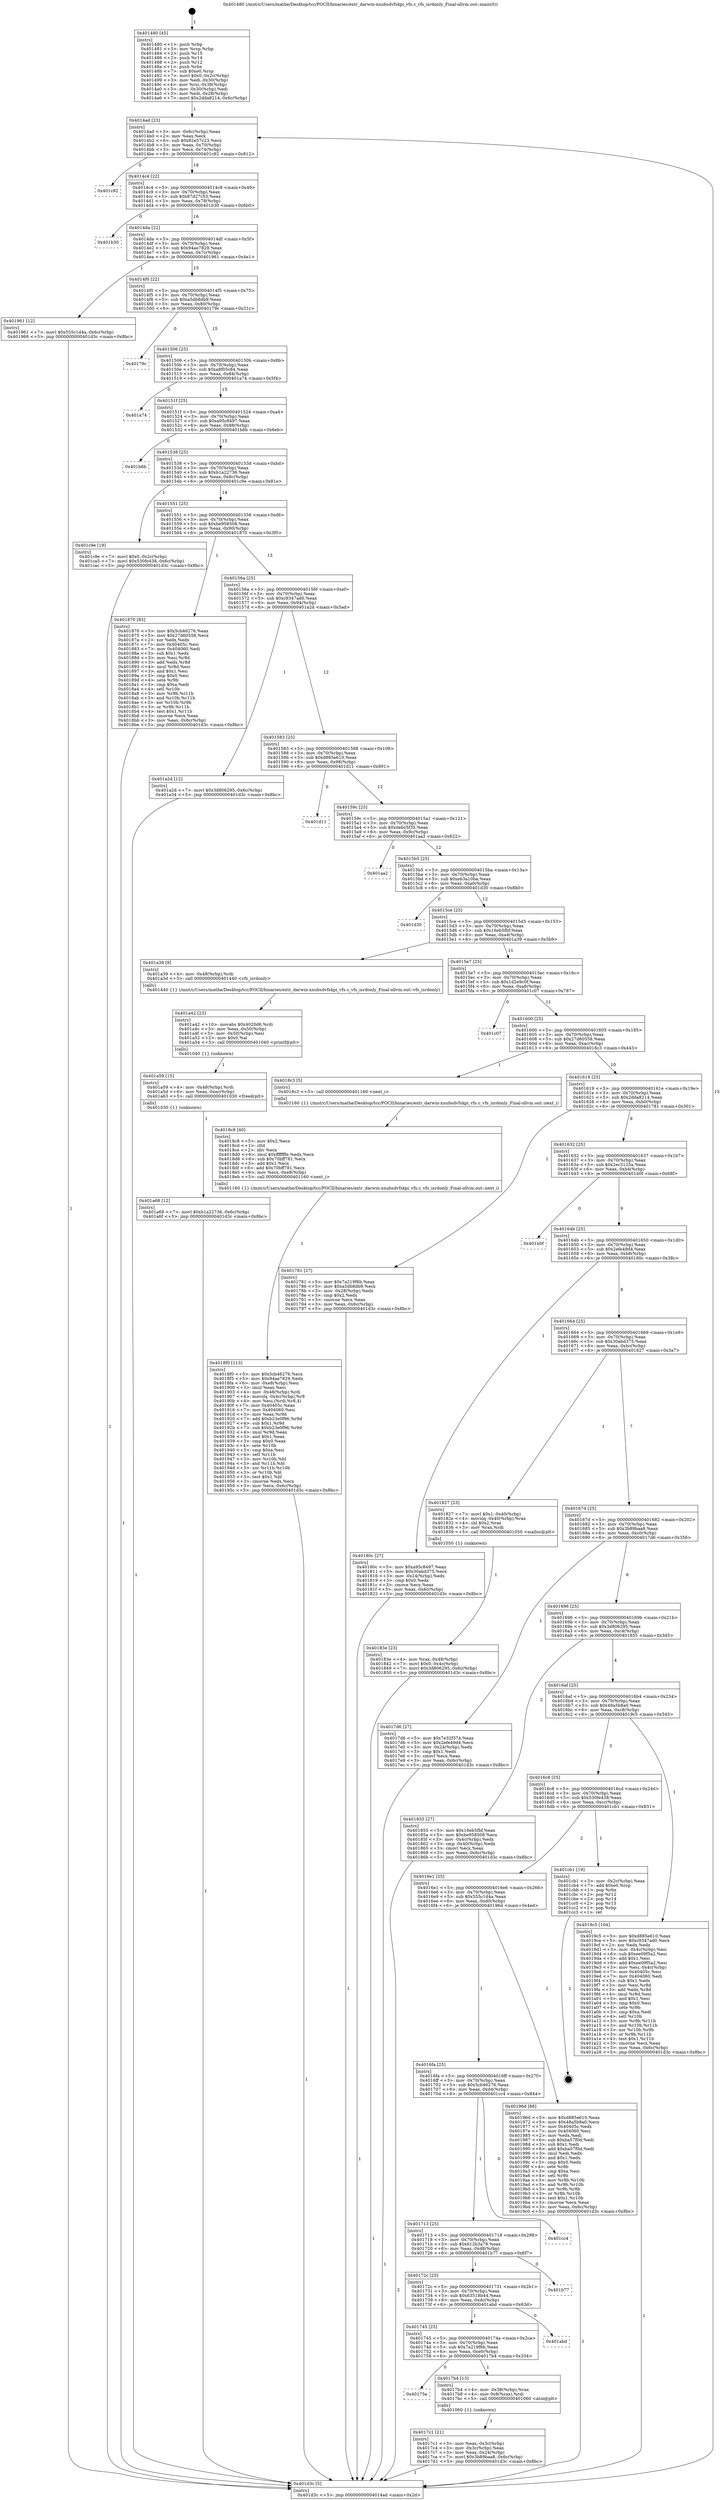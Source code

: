 digraph "0x401480" {
  label = "0x401480 (/mnt/c/Users/mathe/Desktop/tcc/POCII/binaries/extr_darwin-xnubsdvfskpi_vfs.c_vfs_isrdonly_Final-ollvm.out::main(0))"
  labelloc = "t"
  node[shape=record]

  Entry [label="",width=0.3,height=0.3,shape=circle,fillcolor=black,style=filled]
  "0x4014ad" [label="{
     0x4014ad [23]\l
     | [instrs]\l
     &nbsp;&nbsp;0x4014ad \<+3\>: mov -0x6c(%rbp),%eax\l
     &nbsp;&nbsp;0x4014b0 \<+2\>: mov %eax,%ecx\l
     &nbsp;&nbsp;0x4014b2 \<+6\>: sub $0x82e57c23,%ecx\l
     &nbsp;&nbsp;0x4014b8 \<+3\>: mov %eax,-0x70(%rbp)\l
     &nbsp;&nbsp;0x4014bb \<+3\>: mov %ecx,-0x74(%rbp)\l
     &nbsp;&nbsp;0x4014be \<+6\>: je 0000000000401c92 \<main+0x812\>\l
  }"]
  "0x401c92" [label="{
     0x401c92\l
  }", style=dashed]
  "0x4014c4" [label="{
     0x4014c4 [22]\l
     | [instrs]\l
     &nbsp;&nbsp;0x4014c4 \<+5\>: jmp 00000000004014c9 \<main+0x49\>\l
     &nbsp;&nbsp;0x4014c9 \<+3\>: mov -0x70(%rbp),%eax\l
     &nbsp;&nbsp;0x4014cc \<+5\>: sub $0x87d27c53,%eax\l
     &nbsp;&nbsp;0x4014d1 \<+3\>: mov %eax,-0x78(%rbp)\l
     &nbsp;&nbsp;0x4014d4 \<+6\>: je 0000000000401b30 \<main+0x6b0\>\l
  }"]
  Exit [label="",width=0.3,height=0.3,shape=circle,fillcolor=black,style=filled,peripheries=2]
  "0x401b30" [label="{
     0x401b30\l
  }", style=dashed]
  "0x4014da" [label="{
     0x4014da [22]\l
     | [instrs]\l
     &nbsp;&nbsp;0x4014da \<+5\>: jmp 00000000004014df \<main+0x5f\>\l
     &nbsp;&nbsp;0x4014df \<+3\>: mov -0x70(%rbp),%eax\l
     &nbsp;&nbsp;0x4014e2 \<+5\>: sub $0x94ae7829,%eax\l
     &nbsp;&nbsp;0x4014e7 \<+3\>: mov %eax,-0x7c(%rbp)\l
     &nbsp;&nbsp;0x4014ea \<+6\>: je 0000000000401961 \<main+0x4e1\>\l
  }"]
  "0x401a68" [label="{
     0x401a68 [12]\l
     | [instrs]\l
     &nbsp;&nbsp;0x401a68 \<+7\>: movl $0xb1a22736,-0x6c(%rbp)\l
     &nbsp;&nbsp;0x401a6f \<+5\>: jmp 0000000000401d3c \<main+0x8bc\>\l
  }"]
  "0x401961" [label="{
     0x401961 [12]\l
     | [instrs]\l
     &nbsp;&nbsp;0x401961 \<+7\>: movl $0x555c1d4a,-0x6c(%rbp)\l
     &nbsp;&nbsp;0x401968 \<+5\>: jmp 0000000000401d3c \<main+0x8bc\>\l
  }"]
  "0x4014f0" [label="{
     0x4014f0 [22]\l
     | [instrs]\l
     &nbsp;&nbsp;0x4014f0 \<+5\>: jmp 00000000004014f5 \<main+0x75\>\l
     &nbsp;&nbsp;0x4014f5 \<+3\>: mov -0x70(%rbp),%eax\l
     &nbsp;&nbsp;0x4014f8 \<+5\>: sub $0xa5db8db9,%eax\l
     &nbsp;&nbsp;0x4014fd \<+3\>: mov %eax,-0x80(%rbp)\l
     &nbsp;&nbsp;0x401500 \<+6\>: je 000000000040179c \<main+0x31c\>\l
  }"]
  "0x401a59" [label="{
     0x401a59 [15]\l
     | [instrs]\l
     &nbsp;&nbsp;0x401a59 \<+4\>: mov -0x48(%rbp),%rdi\l
     &nbsp;&nbsp;0x401a5d \<+6\>: mov %eax,-0xec(%rbp)\l
     &nbsp;&nbsp;0x401a63 \<+5\>: call 0000000000401030 \<free@plt\>\l
     | [calls]\l
     &nbsp;&nbsp;0x401030 \{1\} (unknown)\l
  }"]
  "0x40179c" [label="{
     0x40179c\l
  }", style=dashed]
  "0x401506" [label="{
     0x401506 [25]\l
     | [instrs]\l
     &nbsp;&nbsp;0x401506 \<+5\>: jmp 000000000040150b \<main+0x8b\>\l
     &nbsp;&nbsp;0x40150b \<+3\>: mov -0x70(%rbp),%eax\l
     &nbsp;&nbsp;0x40150e \<+5\>: sub $0xa8f05c84,%eax\l
     &nbsp;&nbsp;0x401513 \<+6\>: mov %eax,-0x84(%rbp)\l
     &nbsp;&nbsp;0x401519 \<+6\>: je 0000000000401a74 \<main+0x5f4\>\l
  }"]
  "0x401a42" [label="{
     0x401a42 [23]\l
     | [instrs]\l
     &nbsp;&nbsp;0x401a42 \<+10\>: movabs $0x4020d6,%rdi\l
     &nbsp;&nbsp;0x401a4c \<+3\>: mov %eax,-0x50(%rbp)\l
     &nbsp;&nbsp;0x401a4f \<+3\>: mov -0x50(%rbp),%esi\l
     &nbsp;&nbsp;0x401a52 \<+2\>: mov $0x0,%al\l
     &nbsp;&nbsp;0x401a54 \<+5\>: call 0000000000401040 \<printf@plt\>\l
     | [calls]\l
     &nbsp;&nbsp;0x401040 \{1\} (unknown)\l
  }"]
  "0x401a74" [label="{
     0x401a74\l
  }", style=dashed]
  "0x40151f" [label="{
     0x40151f [25]\l
     | [instrs]\l
     &nbsp;&nbsp;0x40151f \<+5\>: jmp 0000000000401524 \<main+0xa4\>\l
     &nbsp;&nbsp;0x401524 \<+3\>: mov -0x70(%rbp),%eax\l
     &nbsp;&nbsp;0x401527 \<+5\>: sub $0xa95c8497,%eax\l
     &nbsp;&nbsp;0x40152c \<+6\>: mov %eax,-0x88(%rbp)\l
     &nbsp;&nbsp;0x401532 \<+6\>: je 0000000000401b6b \<main+0x6eb\>\l
  }"]
  "0x4018f0" [label="{
     0x4018f0 [113]\l
     | [instrs]\l
     &nbsp;&nbsp;0x4018f0 \<+5\>: mov $0x5cb46276,%ecx\l
     &nbsp;&nbsp;0x4018f5 \<+5\>: mov $0x94ae7829,%edx\l
     &nbsp;&nbsp;0x4018fa \<+6\>: mov -0xe8(%rbp),%esi\l
     &nbsp;&nbsp;0x401900 \<+3\>: imul %eax,%esi\l
     &nbsp;&nbsp;0x401903 \<+4\>: mov -0x48(%rbp),%rdi\l
     &nbsp;&nbsp;0x401907 \<+4\>: movslq -0x4c(%rbp),%r8\l
     &nbsp;&nbsp;0x40190b \<+4\>: mov %esi,(%rdi,%r8,4)\l
     &nbsp;&nbsp;0x40190f \<+7\>: mov 0x40405c,%eax\l
     &nbsp;&nbsp;0x401916 \<+7\>: mov 0x404060,%esi\l
     &nbsp;&nbsp;0x40191d \<+3\>: mov %eax,%r9d\l
     &nbsp;&nbsp;0x401920 \<+7\>: add $0xb23e0f96,%r9d\l
     &nbsp;&nbsp;0x401927 \<+4\>: sub $0x1,%r9d\l
     &nbsp;&nbsp;0x40192b \<+7\>: sub $0xb23e0f96,%r9d\l
     &nbsp;&nbsp;0x401932 \<+4\>: imul %r9d,%eax\l
     &nbsp;&nbsp;0x401936 \<+3\>: and $0x1,%eax\l
     &nbsp;&nbsp;0x401939 \<+3\>: cmp $0x0,%eax\l
     &nbsp;&nbsp;0x40193c \<+4\>: sete %r10b\l
     &nbsp;&nbsp;0x401940 \<+3\>: cmp $0xa,%esi\l
     &nbsp;&nbsp;0x401943 \<+4\>: setl %r11b\l
     &nbsp;&nbsp;0x401947 \<+3\>: mov %r10b,%bl\l
     &nbsp;&nbsp;0x40194a \<+3\>: and %r11b,%bl\l
     &nbsp;&nbsp;0x40194d \<+3\>: xor %r11b,%r10b\l
     &nbsp;&nbsp;0x401950 \<+3\>: or %r10b,%bl\l
     &nbsp;&nbsp;0x401953 \<+3\>: test $0x1,%bl\l
     &nbsp;&nbsp;0x401956 \<+3\>: cmovne %edx,%ecx\l
     &nbsp;&nbsp;0x401959 \<+3\>: mov %ecx,-0x6c(%rbp)\l
     &nbsp;&nbsp;0x40195c \<+5\>: jmp 0000000000401d3c \<main+0x8bc\>\l
  }"]
  "0x401b6b" [label="{
     0x401b6b\l
  }", style=dashed]
  "0x401538" [label="{
     0x401538 [25]\l
     | [instrs]\l
     &nbsp;&nbsp;0x401538 \<+5\>: jmp 000000000040153d \<main+0xbd\>\l
     &nbsp;&nbsp;0x40153d \<+3\>: mov -0x70(%rbp),%eax\l
     &nbsp;&nbsp;0x401540 \<+5\>: sub $0xb1a22736,%eax\l
     &nbsp;&nbsp;0x401545 \<+6\>: mov %eax,-0x8c(%rbp)\l
     &nbsp;&nbsp;0x40154b \<+6\>: je 0000000000401c9e \<main+0x81e\>\l
  }"]
  "0x4018c8" [label="{
     0x4018c8 [40]\l
     | [instrs]\l
     &nbsp;&nbsp;0x4018c8 \<+5\>: mov $0x2,%ecx\l
     &nbsp;&nbsp;0x4018cd \<+1\>: cltd\l
     &nbsp;&nbsp;0x4018ce \<+2\>: idiv %ecx\l
     &nbsp;&nbsp;0x4018d0 \<+6\>: imul $0xfffffffe,%edx,%ecx\l
     &nbsp;&nbsp;0x4018d6 \<+6\>: sub $0x70bff781,%ecx\l
     &nbsp;&nbsp;0x4018dc \<+3\>: add $0x1,%ecx\l
     &nbsp;&nbsp;0x4018df \<+6\>: add $0x70bff781,%ecx\l
     &nbsp;&nbsp;0x4018e5 \<+6\>: mov %ecx,-0xe8(%rbp)\l
     &nbsp;&nbsp;0x4018eb \<+5\>: call 0000000000401160 \<next_i\>\l
     | [calls]\l
     &nbsp;&nbsp;0x401160 \{1\} (/mnt/c/Users/mathe/Desktop/tcc/POCII/binaries/extr_darwin-xnubsdvfskpi_vfs.c_vfs_isrdonly_Final-ollvm.out::next_i)\l
  }"]
  "0x401c9e" [label="{
     0x401c9e [19]\l
     | [instrs]\l
     &nbsp;&nbsp;0x401c9e \<+7\>: movl $0x0,-0x2c(%rbp)\l
     &nbsp;&nbsp;0x401ca5 \<+7\>: movl $0x530fe438,-0x6c(%rbp)\l
     &nbsp;&nbsp;0x401cac \<+5\>: jmp 0000000000401d3c \<main+0x8bc\>\l
  }"]
  "0x401551" [label="{
     0x401551 [25]\l
     | [instrs]\l
     &nbsp;&nbsp;0x401551 \<+5\>: jmp 0000000000401556 \<main+0xd6\>\l
     &nbsp;&nbsp;0x401556 \<+3\>: mov -0x70(%rbp),%eax\l
     &nbsp;&nbsp;0x401559 \<+5\>: sub $0xbe958508,%eax\l
     &nbsp;&nbsp;0x40155e \<+6\>: mov %eax,-0x90(%rbp)\l
     &nbsp;&nbsp;0x401564 \<+6\>: je 0000000000401870 \<main+0x3f0\>\l
  }"]
  "0x40183e" [label="{
     0x40183e [23]\l
     | [instrs]\l
     &nbsp;&nbsp;0x40183e \<+4\>: mov %rax,-0x48(%rbp)\l
     &nbsp;&nbsp;0x401842 \<+7\>: movl $0x0,-0x4c(%rbp)\l
     &nbsp;&nbsp;0x401849 \<+7\>: movl $0x3d806295,-0x6c(%rbp)\l
     &nbsp;&nbsp;0x401850 \<+5\>: jmp 0000000000401d3c \<main+0x8bc\>\l
  }"]
  "0x401870" [label="{
     0x401870 [83]\l
     | [instrs]\l
     &nbsp;&nbsp;0x401870 \<+5\>: mov $0x5cb46276,%eax\l
     &nbsp;&nbsp;0x401875 \<+5\>: mov $0x27d60558,%ecx\l
     &nbsp;&nbsp;0x40187a \<+2\>: xor %edx,%edx\l
     &nbsp;&nbsp;0x40187c \<+7\>: mov 0x40405c,%esi\l
     &nbsp;&nbsp;0x401883 \<+7\>: mov 0x404060,%edi\l
     &nbsp;&nbsp;0x40188a \<+3\>: sub $0x1,%edx\l
     &nbsp;&nbsp;0x40188d \<+3\>: mov %esi,%r8d\l
     &nbsp;&nbsp;0x401890 \<+3\>: add %edx,%r8d\l
     &nbsp;&nbsp;0x401893 \<+4\>: imul %r8d,%esi\l
     &nbsp;&nbsp;0x401897 \<+3\>: and $0x1,%esi\l
     &nbsp;&nbsp;0x40189a \<+3\>: cmp $0x0,%esi\l
     &nbsp;&nbsp;0x40189d \<+4\>: sete %r9b\l
     &nbsp;&nbsp;0x4018a1 \<+3\>: cmp $0xa,%edi\l
     &nbsp;&nbsp;0x4018a4 \<+4\>: setl %r10b\l
     &nbsp;&nbsp;0x4018a8 \<+3\>: mov %r9b,%r11b\l
     &nbsp;&nbsp;0x4018ab \<+3\>: and %r10b,%r11b\l
     &nbsp;&nbsp;0x4018ae \<+3\>: xor %r10b,%r9b\l
     &nbsp;&nbsp;0x4018b1 \<+3\>: or %r9b,%r11b\l
     &nbsp;&nbsp;0x4018b4 \<+4\>: test $0x1,%r11b\l
     &nbsp;&nbsp;0x4018b8 \<+3\>: cmovne %ecx,%eax\l
     &nbsp;&nbsp;0x4018bb \<+3\>: mov %eax,-0x6c(%rbp)\l
     &nbsp;&nbsp;0x4018be \<+5\>: jmp 0000000000401d3c \<main+0x8bc\>\l
  }"]
  "0x40156a" [label="{
     0x40156a [25]\l
     | [instrs]\l
     &nbsp;&nbsp;0x40156a \<+5\>: jmp 000000000040156f \<main+0xef\>\l
     &nbsp;&nbsp;0x40156f \<+3\>: mov -0x70(%rbp),%eax\l
     &nbsp;&nbsp;0x401572 \<+5\>: sub $0xc9347ad0,%eax\l
     &nbsp;&nbsp;0x401577 \<+6\>: mov %eax,-0x94(%rbp)\l
     &nbsp;&nbsp;0x40157d \<+6\>: je 0000000000401a2d \<main+0x5ad\>\l
  }"]
  "0x4017c1" [label="{
     0x4017c1 [21]\l
     | [instrs]\l
     &nbsp;&nbsp;0x4017c1 \<+3\>: mov %eax,-0x3c(%rbp)\l
     &nbsp;&nbsp;0x4017c4 \<+3\>: mov -0x3c(%rbp),%eax\l
     &nbsp;&nbsp;0x4017c7 \<+3\>: mov %eax,-0x24(%rbp)\l
     &nbsp;&nbsp;0x4017ca \<+7\>: movl $0x3b89baa8,-0x6c(%rbp)\l
     &nbsp;&nbsp;0x4017d1 \<+5\>: jmp 0000000000401d3c \<main+0x8bc\>\l
  }"]
  "0x401a2d" [label="{
     0x401a2d [12]\l
     | [instrs]\l
     &nbsp;&nbsp;0x401a2d \<+7\>: movl $0x3d806295,-0x6c(%rbp)\l
     &nbsp;&nbsp;0x401a34 \<+5\>: jmp 0000000000401d3c \<main+0x8bc\>\l
  }"]
  "0x401583" [label="{
     0x401583 [25]\l
     | [instrs]\l
     &nbsp;&nbsp;0x401583 \<+5\>: jmp 0000000000401588 \<main+0x108\>\l
     &nbsp;&nbsp;0x401588 \<+3\>: mov -0x70(%rbp),%eax\l
     &nbsp;&nbsp;0x40158b \<+5\>: sub $0xd885e610,%eax\l
     &nbsp;&nbsp;0x401590 \<+6\>: mov %eax,-0x98(%rbp)\l
     &nbsp;&nbsp;0x401596 \<+6\>: je 0000000000401d11 \<main+0x891\>\l
  }"]
  "0x40175e" [label="{
     0x40175e\l
  }", style=dashed]
  "0x401d11" [label="{
     0x401d11\l
  }", style=dashed]
  "0x40159c" [label="{
     0x40159c [25]\l
     | [instrs]\l
     &nbsp;&nbsp;0x40159c \<+5\>: jmp 00000000004015a1 \<main+0x121\>\l
     &nbsp;&nbsp;0x4015a1 \<+3\>: mov -0x70(%rbp),%eax\l
     &nbsp;&nbsp;0x4015a4 \<+5\>: sub $0xdebc5f35,%eax\l
     &nbsp;&nbsp;0x4015a9 \<+6\>: mov %eax,-0x9c(%rbp)\l
     &nbsp;&nbsp;0x4015af \<+6\>: je 0000000000401aa2 \<main+0x622\>\l
  }"]
  "0x4017b4" [label="{
     0x4017b4 [13]\l
     | [instrs]\l
     &nbsp;&nbsp;0x4017b4 \<+4\>: mov -0x38(%rbp),%rax\l
     &nbsp;&nbsp;0x4017b8 \<+4\>: mov 0x8(%rax),%rdi\l
     &nbsp;&nbsp;0x4017bc \<+5\>: call 0000000000401060 \<atoi@plt\>\l
     | [calls]\l
     &nbsp;&nbsp;0x401060 \{1\} (unknown)\l
  }"]
  "0x401aa2" [label="{
     0x401aa2\l
  }", style=dashed]
  "0x4015b5" [label="{
     0x4015b5 [25]\l
     | [instrs]\l
     &nbsp;&nbsp;0x4015b5 \<+5\>: jmp 00000000004015ba \<main+0x13a\>\l
     &nbsp;&nbsp;0x4015ba \<+3\>: mov -0x70(%rbp),%eax\l
     &nbsp;&nbsp;0x4015bd \<+5\>: sub $0xeb3a10ba,%eax\l
     &nbsp;&nbsp;0x4015c2 \<+6\>: mov %eax,-0xa0(%rbp)\l
     &nbsp;&nbsp;0x4015c8 \<+6\>: je 0000000000401d30 \<main+0x8b0\>\l
  }"]
  "0x401745" [label="{
     0x401745 [25]\l
     | [instrs]\l
     &nbsp;&nbsp;0x401745 \<+5\>: jmp 000000000040174a \<main+0x2ca\>\l
     &nbsp;&nbsp;0x40174a \<+3\>: mov -0x70(%rbp),%eax\l
     &nbsp;&nbsp;0x40174d \<+5\>: sub $0x7a219f6b,%eax\l
     &nbsp;&nbsp;0x401752 \<+6\>: mov %eax,-0xe0(%rbp)\l
     &nbsp;&nbsp;0x401758 \<+6\>: je 00000000004017b4 \<main+0x334\>\l
  }"]
  "0x401d30" [label="{
     0x401d30\l
  }", style=dashed]
  "0x4015ce" [label="{
     0x4015ce [25]\l
     | [instrs]\l
     &nbsp;&nbsp;0x4015ce \<+5\>: jmp 00000000004015d3 \<main+0x153\>\l
     &nbsp;&nbsp;0x4015d3 \<+3\>: mov -0x70(%rbp),%eax\l
     &nbsp;&nbsp;0x4015d6 \<+5\>: sub $0x16eb5fbf,%eax\l
     &nbsp;&nbsp;0x4015db \<+6\>: mov %eax,-0xa4(%rbp)\l
     &nbsp;&nbsp;0x4015e1 \<+6\>: je 0000000000401a39 \<main+0x5b9\>\l
  }"]
  "0x401abd" [label="{
     0x401abd\l
  }", style=dashed]
  "0x401a39" [label="{
     0x401a39 [9]\l
     | [instrs]\l
     &nbsp;&nbsp;0x401a39 \<+4\>: mov -0x48(%rbp),%rdi\l
     &nbsp;&nbsp;0x401a3d \<+5\>: call 0000000000401440 \<vfs_isrdonly\>\l
     | [calls]\l
     &nbsp;&nbsp;0x401440 \{1\} (/mnt/c/Users/mathe/Desktop/tcc/POCII/binaries/extr_darwin-xnubsdvfskpi_vfs.c_vfs_isrdonly_Final-ollvm.out::vfs_isrdonly)\l
  }"]
  "0x4015e7" [label="{
     0x4015e7 [25]\l
     | [instrs]\l
     &nbsp;&nbsp;0x4015e7 \<+5\>: jmp 00000000004015ec \<main+0x16c\>\l
     &nbsp;&nbsp;0x4015ec \<+3\>: mov -0x70(%rbp),%eax\l
     &nbsp;&nbsp;0x4015ef \<+5\>: sub $0x1d2e9c0f,%eax\l
     &nbsp;&nbsp;0x4015f4 \<+6\>: mov %eax,-0xa8(%rbp)\l
     &nbsp;&nbsp;0x4015fa \<+6\>: je 0000000000401c07 \<main+0x787\>\l
  }"]
  "0x40172c" [label="{
     0x40172c [25]\l
     | [instrs]\l
     &nbsp;&nbsp;0x40172c \<+5\>: jmp 0000000000401731 \<main+0x2b1\>\l
     &nbsp;&nbsp;0x401731 \<+3\>: mov -0x70(%rbp),%eax\l
     &nbsp;&nbsp;0x401734 \<+5\>: sub $0x63518b44,%eax\l
     &nbsp;&nbsp;0x401739 \<+6\>: mov %eax,-0xdc(%rbp)\l
     &nbsp;&nbsp;0x40173f \<+6\>: je 0000000000401abd \<main+0x63d\>\l
  }"]
  "0x401c07" [label="{
     0x401c07\l
  }", style=dashed]
  "0x401600" [label="{
     0x401600 [25]\l
     | [instrs]\l
     &nbsp;&nbsp;0x401600 \<+5\>: jmp 0000000000401605 \<main+0x185\>\l
     &nbsp;&nbsp;0x401605 \<+3\>: mov -0x70(%rbp),%eax\l
     &nbsp;&nbsp;0x401608 \<+5\>: sub $0x27d60558,%eax\l
     &nbsp;&nbsp;0x40160d \<+6\>: mov %eax,-0xac(%rbp)\l
     &nbsp;&nbsp;0x401613 \<+6\>: je 00000000004018c3 \<main+0x443\>\l
  }"]
  "0x401b77" [label="{
     0x401b77\l
  }", style=dashed]
  "0x4018c3" [label="{
     0x4018c3 [5]\l
     | [instrs]\l
     &nbsp;&nbsp;0x4018c3 \<+5\>: call 0000000000401160 \<next_i\>\l
     | [calls]\l
     &nbsp;&nbsp;0x401160 \{1\} (/mnt/c/Users/mathe/Desktop/tcc/POCII/binaries/extr_darwin-xnubsdvfskpi_vfs.c_vfs_isrdonly_Final-ollvm.out::next_i)\l
  }"]
  "0x401619" [label="{
     0x401619 [25]\l
     | [instrs]\l
     &nbsp;&nbsp;0x401619 \<+5\>: jmp 000000000040161e \<main+0x19e\>\l
     &nbsp;&nbsp;0x40161e \<+3\>: mov -0x70(%rbp),%eax\l
     &nbsp;&nbsp;0x401621 \<+5\>: sub $0x2dda8214,%eax\l
     &nbsp;&nbsp;0x401626 \<+6\>: mov %eax,-0xb0(%rbp)\l
     &nbsp;&nbsp;0x40162c \<+6\>: je 0000000000401781 \<main+0x301\>\l
  }"]
  "0x401713" [label="{
     0x401713 [25]\l
     | [instrs]\l
     &nbsp;&nbsp;0x401713 \<+5\>: jmp 0000000000401718 \<main+0x298\>\l
     &nbsp;&nbsp;0x401718 \<+3\>: mov -0x70(%rbp),%eax\l
     &nbsp;&nbsp;0x40171b \<+5\>: sub $0x612b3a78,%eax\l
     &nbsp;&nbsp;0x401720 \<+6\>: mov %eax,-0xd8(%rbp)\l
     &nbsp;&nbsp;0x401726 \<+6\>: je 0000000000401b77 \<main+0x6f7\>\l
  }"]
  "0x401781" [label="{
     0x401781 [27]\l
     | [instrs]\l
     &nbsp;&nbsp;0x401781 \<+5\>: mov $0x7a219f6b,%eax\l
     &nbsp;&nbsp;0x401786 \<+5\>: mov $0xa5db8db9,%ecx\l
     &nbsp;&nbsp;0x40178b \<+3\>: mov -0x28(%rbp),%edx\l
     &nbsp;&nbsp;0x40178e \<+3\>: cmp $0x2,%edx\l
     &nbsp;&nbsp;0x401791 \<+3\>: cmovne %ecx,%eax\l
     &nbsp;&nbsp;0x401794 \<+3\>: mov %eax,-0x6c(%rbp)\l
     &nbsp;&nbsp;0x401797 \<+5\>: jmp 0000000000401d3c \<main+0x8bc\>\l
  }"]
  "0x401632" [label="{
     0x401632 [25]\l
     | [instrs]\l
     &nbsp;&nbsp;0x401632 \<+5\>: jmp 0000000000401637 \<main+0x1b7\>\l
     &nbsp;&nbsp;0x401637 \<+3\>: mov -0x70(%rbp),%eax\l
     &nbsp;&nbsp;0x40163a \<+5\>: sub $0x2ec3125a,%eax\l
     &nbsp;&nbsp;0x40163f \<+6\>: mov %eax,-0xb4(%rbp)\l
     &nbsp;&nbsp;0x401645 \<+6\>: je 0000000000401b0f \<main+0x68f\>\l
  }"]
  "0x401d3c" [label="{
     0x401d3c [5]\l
     | [instrs]\l
     &nbsp;&nbsp;0x401d3c \<+5\>: jmp 00000000004014ad \<main+0x2d\>\l
  }"]
  "0x401480" [label="{
     0x401480 [45]\l
     | [instrs]\l
     &nbsp;&nbsp;0x401480 \<+1\>: push %rbp\l
     &nbsp;&nbsp;0x401481 \<+3\>: mov %rsp,%rbp\l
     &nbsp;&nbsp;0x401484 \<+2\>: push %r15\l
     &nbsp;&nbsp;0x401486 \<+2\>: push %r14\l
     &nbsp;&nbsp;0x401488 \<+2\>: push %r12\l
     &nbsp;&nbsp;0x40148a \<+1\>: push %rbx\l
     &nbsp;&nbsp;0x40148b \<+7\>: sub $0xe0,%rsp\l
     &nbsp;&nbsp;0x401492 \<+7\>: movl $0x0,-0x2c(%rbp)\l
     &nbsp;&nbsp;0x401499 \<+3\>: mov %edi,-0x30(%rbp)\l
     &nbsp;&nbsp;0x40149c \<+4\>: mov %rsi,-0x38(%rbp)\l
     &nbsp;&nbsp;0x4014a0 \<+3\>: mov -0x30(%rbp),%edi\l
     &nbsp;&nbsp;0x4014a3 \<+3\>: mov %edi,-0x28(%rbp)\l
     &nbsp;&nbsp;0x4014a6 \<+7\>: movl $0x2dda8214,-0x6c(%rbp)\l
  }"]
  "0x401cc4" [label="{
     0x401cc4\l
  }", style=dashed]
  "0x401b0f" [label="{
     0x401b0f\l
  }", style=dashed]
  "0x40164b" [label="{
     0x40164b [25]\l
     | [instrs]\l
     &nbsp;&nbsp;0x40164b \<+5\>: jmp 0000000000401650 \<main+0x1d0\>\l
     &nbsp;&nbsp;0x401650 \<+3\>: mov -0x70(%rbp),%eax\l
     &nbsp;&nbsp;0x401653 \<+5\>: sub $0x2efe49d4,%eax\l
     &nbsp;&nbsp;0x401658 \<+6\>: mov %eax,-0xb8(%rbp)\l
     &nbsp;&nbsp;0x40165e \<+6\>: je 000000000040180c \<main+0x38c\>\l
  }"]
  "0x4016fa" [label="{
     0x4016fa [25]\l
     | [instrs]\l
     &nbsp;&nbsp;0x4016fa \<+5\>: jmp 00000000004016ff \<main+0x27f\>\l
     &nbsp;&nbsp;0x4016ff \<+3\>: mov -0x70(%rbp),%eax\l
     &nbsp;&nbsp;0x401702 \<+5\>: sub $0x5cb46276,%eax\l
     &nbsp;&nbsp;0x401707 \<+6\>: mov %eax,-0xd4(%rbp)\l
     &nbsp;&nbsp;0x40170d \<+6\>: je 0000000000401cc4 \<main+0x844\>\l
  }"]
  "0x40180c" [label="{
     0x40180c [27]\l
     | [instrs]\l
     &nbsp;&nbsp;0x40180c \<+5\>: mov $0xa95c8497,%eax\l
     &nbsp;&nbsp;0x401811 \<+5\>: mov $0x30abd375,%ecx\l
     &nbsp;&nbsp;0x401816 \<+3\>: mov -0x24(%rbp),%edx\l
     &nbsp;&nbsp;0x401819 \<+3\>: cmp $0x0,%edx\l
     &nbsp;&nbsp;0x40181c \<+3\>: cmove %ecx,%eax\l
     &nbsp;&nbsp;0x40181f \<+3\>: mov %eax,-0x6c(%rbp)\l
     &nbsp;&nbsp;0x401822 \<+5\>: jmp 0000000000401d3c \<main+0x8bc\>\l
  }"]
  "0x401664" [label="{
     0x401664 [25]\l
     | [instrs]\l
     &nbsp;&nbsp;0x401664 \<+5\>: jmp 0000000000401669 \<main+0x1e9\>\l
     &nbsp;&nbsp;0x401669 \<+3\>: mov -0x70(%rbp),%eax\l
     &nbsp;&nbsp;0x40166c \<+5\>: sub $0x30abd375,%eax\l
     &nbsp;&nbsp;0x401671 \<+6\>: mov %eax,-0xbc(%rbp)\l
     &nbsp;&nbsp;0x401677 \<+6\>: je 0000000000401827 \<main+0x3a7\>\l
  }"]
  "0x40196d" [label="{
     0x40196d [88]\l
     | [instrs]\l
     &nbsp;&nbsp;0x40196d \<+5\>: mov $0xd885e610,%eax\l
     &nbsp;&nbsp;0x401972 \<+5\>: mov $0x48a5b8a0,%ecx\l
     &nbsp;&nbsp;0x401977 \<+7\>: mov 0x40405c,%edx\l
     &nbsp;&nbsp;0x40197e \<+7\>: mov 0x404060,%esi\l
     &nbsp;&nbsp;0x401985 \<+2\>: mov %edx,%edi\l
     &nbsp;&nbsp;0x401987 \<+6\>: sub $0xba57f0d,%edi\l
     &nbsp;&nbsp;0x40198d \<+3\>: sub $0x1,%edi\l
     &nbsp;&nbsp;0x401990 \<+6\>: add $0xba57f0d,%edi\l
     &nbsp;&nbsp;0x401996 \<+3\>: imul %edi,%edx\l
     &nbsp;&nbsp;0x401999 \<+3\>: and $0x1,%edx\l
     &nbsp;&nbsp;0x40199c \<+3\>: cmp $0x0,%edx\l
     &nbsp;&nbsp;0x40199f \<+4\>: sete %r8b\l
     &nbsp;&nbsp;0x4019a3 \<+3\>: cmp $0xa,%esi\l
     &nbsp;&nbsp;0x4019a6 \<+4\>: setl %r9b\l
     &nbsp;&nbsp;0x4019aa \<+3\>: mov %r8b,%r10b\l
     &nbsp;&nbsp;0x4019ad \<+3\>: and %r9b,%r10b\l
     &nbsp;&nbsp;0x4019b0 \<+3\>: xor %r9b,%r8b\l
     &nbsp;&nbsp;0x4019b3 \<+3\>: or %r8b,%r10b\l
     &nbsp;&nbsp;0x4019b6 \<+4\>: test $0x1,%r10b\l
     &nbsp;&nbsp;0x4019ba \<+3\>: cmovne %ecx,%eax\l
     &nbsp;&nbsp;0x4019bd \<+3\>: mov %eax,-0x6c(%rbp)\l
     &nbsp;&nbsp;0x4019c0 \<+5\>: jmp 0000000000401d3c \<main+0x8bc\>\l
  }"]
  "0x401827" [label="{
     0x401827 [23]\l
     | [instrs]\l
     &nbsp;&nbsp;0x401827 \<+7\>: movl $0x1,-0x40(%rbp)\l
     &nbsp;&nbsp;0x40182e \<+4\>: movslq -0x40(%rbp),%rax\l
     &nbsp;&nbsp;0x401832 \<+4\>: shl $0x2,%rax\l
     &nbsp;&nbsp;0x401836 \<+3\>: mov %rax,%rdi\l
     &nbsp;&nbsp;0x401839 \<+5\>: call 0000000000401050 \<malloc@plt\>\l
     | [calls]\l
     &nbsp;&nbsp;0x401050 \{1\} (unknown)\l
  }"]
  "0x40167d" [label="{
     0x40167d [25]\l
     | [instrs]\l
     &nbsp;&nbsp;0x40167d \<+5\>: jmp 0000000000401682 \<main+0x202\>\l
     &nbsp;&nbsp;0x401682 \<+3\>: mov -0x70(%rbp),%eax\l
     &nbsp;&nbsp;0x401685 \<+5\>: sub $0x3b89baa8,%eax\l
     &nbsp;&nbsp;0x40168a \<+6\>: mov %eax,-0xc0(%rbp)\l
     &nbsp;&nbsp;0x401690 \<+6\>: je 00000000004017d6 \<main+0x356\>\l
  }"]
  "0x4016e1" [label="{
     0x4016e1 [25]\l
     | [instrs]\l
     &nbsp;&nbsp;0x4016e1 \<+5\>: jmp 00000000004016e6 \<main+0x266\>\l
     &nbsp;&nbsp;0x4016e6 \<+3\>: mov -0x70(%rbp),%eax\l
     &nbsp;&nbsp;0x4016e9 \<+5\>: sub $0x555c1d4a,%eax\l
     &nbsp;&nbsp;0x4016ee \<+6\>: mov %eax,-0xd0(%rbp)\l
     &nbsp;&nbsp;0x4016f4 \<+6\>: je 000000000040196d \<main+0x4ed\>\l
  }"]
  "0x4017d6" [label="{
     0x4017d6 [27]\l
     | [instrs]\l
     &nbsp;&nbsp;0x4017d6 \<+5\>: mov $0x7e32f374,%eax\l
     &nbsp;&nbsp;0x4017db \<+5\>: mov $0x2efe49d4,%ecx\l
     &nbsp;&nbsp;0x4017e0 \<+3\>: mov -0x24(%rbp),%edx\l
     &nbsp;&nbsp;0x4017e3 \<+3\>: cmp $0x1,%edx\l
     &nbsp;&nbsp;0x4017e6 \<+3\>: cmovl %ecx,%eax\l
     &nbsp;&nbsp;0x4017e9 \<+3\>: mov %eax,-0x6c(%rbp)\l
     &nbsp;&nbsp;0x4017ec \<+5\>: jmp 0000000000401d3c \<main+0x8bc\>\l
  }"]
  "0x401696" [label="{
     0x401696 [25]\l
     | [instrs]\l
     &nbsp;&nbsp;0x401696 \<+5\>: jmp 000000000040169b \<main+0x21b\>\l
     &nbsp;&nbsp;0x40169b \<+3\>: mov -0x70(%rbp),%eax\l
     &nbsp;&nbsp;0x40169e \<+5\>: sub $0x3d806295,%eax\l
     &nbsp;&nbsp;0x4016a3 \<+6\>: mov %eax,-0xc4(%rbp)\l
     &nbsp;&nbsp;0x4016a9 \<+6\>: je 0000000000401855 \<main+0x3d5\>\l
  }"]
  "0x401cb1" [label="{
     0x401cb1 [19]\l
     | [instrs]\l
     &nbsp;&nbsp;0x401cb1 \<+3\>: mov -0x2c(%rbp),%eax\l
     &nbsp;&nbsp;0x401cb4 \<+7\>: add $0xe0,%rsp\l
     &nbsp;&nbsp;0x401cbb \<+1\>: pop %rbx\l
     &nbsp;&nbsp;0x401cbc \<+2\>: pop %r12\l
     &nbsp;&nbsp;0x401cbe \<+2\>: pop %r14\l
     &nbsp;&nbsp;0x401cc0 \<+2\>: pop %r15\l
     &nbsp;&nbsp;0x401cc2 \<+1\>: pop %rbp\l
     &nbsp;&nbsp;0x401cc3 \<+1\>: ret\l
  }"]
  "0x401855" [label="{
     0x401855 [27]\l
     | [instrs]\l
     &nbsp;&nbsp;0x401855 \<+5\>: mov $0x16eb5fbf,%eax\l
     &nbsp;&nbsp;0x40185a \<+5\>: mov $0xbe958508,%ecx\l
     &nbsp;&nbsp;0x40185f \<+3\>: mov -0x4c(%rbp),%edx\l
     &nbsp;&nbsp;0x401862 \<+3\>: cmp -0x40(%rbp),%edx\l
     &nbsp;&nbsp;0x401865 \<+3\>: cmovl %ecx,%eax\l
     &nbsp;&nbsp;0x401868 \<+3\>: mov %eax,-0x6c(%rbp)\l
     &nbsp;&nbsp;0x40186b \<+5\>: jmp 0000000000401d3c \<main+0x8bc\>\l
  }"]
  "0x4016af" [label="{
     0x4016af [25]\l
     | [instrs]\l
     &nbsp;&nbsp;0x4016af \<+5\>: jmp 00000000004016b4 \<main+0x234\>\l
     &nbsp;&nbsp;0x4016b4 \<+3\>: mov -0x70(%rbp),%eax\l
     &nbsp;&nbsp;0x4016b7 \<+5\>: sub $0x48a5b8a0,%eax\l
     &nbsp;&nbsp;0x4016bc \<+6\>: mov %eax,-0xc8(%rbp)\l
     &nbsp;&nbsp;0x4016c2 \<+6\>: je 00000000004019c5 \<main+0x545\>\l
  }"]
  "0x4016c8" [label="{
     0x4016c8 [25]\l
     | [instrs]\l
     &nbsp;&nbsp;0x4016c8 \<+5\>: jmp 00000000004016cd \<main+0x24d\>\l
     &nbsp;&nbsp;0x4016cd \<+3\>: mov -0x70(%rbp),%eax\l
     &nbsp;&nbsp;0x4016d0 \<+5\>: sub $0x530fe438,%eax\l
     &nbsp;&nbsp;0x4016d5 \<+6\>: mov %eax,-0xcc(%rbp)\l
     &nbsp;&nbsp;0x4016db \<+6\>: je 0000000000401cb1 \<main+0x831\>\l
  }"]
  "0x4019c5" [label="{
     0x4019c5 [104]\l
     | [instrs]\l
     &nbsp;&nbsp;0x4019c5 \<+5\>: mov $0xd885e610,%eax\l
     &nbsp;&nbsp;0x4019ca \<+5\>: mov $0xc9347ad0,%ecx\l
     &nbsp;&nbsp;0x4019cf \<+2\>: xor %edx,%edx\l
     &nbsp;&nbsp;0x4019d1 \<+3\>: mov -0x4c(%rbp),%esi\l
     &nbsp;&nbsp;0x4019d4 \<+6\>: sub $0xee09f5a2,%esi\l
     &nbsp;&nbsp;0x4019da \<+3\>: add $0x1,%esi\l
     &nbsp;&nbsp;0x4019dd \<+6\>: add $0xee09f5a2,%esi\l
     &nbsp;&nbsp;0x4019e3 \<+3\>: mov %esi,-0x4c(%rbp)\l
     &nbsp;&nbsp;0x4019e6 \<+7\>: mov 0x40405c,%esi\l
     &nbsp;&nbsp;0x4019ed \<+7\>: mov 0x404060,%edi\l
     &nbsp;&nbsp;0x4019f4 \<+3\>: sub $0x1,%edx\l
     &nbsp;&nbsp;0x4019f7 \<+3\>: mov %esi,%r8d\l
     &nbsp;&nbsp;0x4019fa \<+3\>: add %edx,%r8d\l
     &nbsp;&nbsp;0x4019fd \<+4\>: imul %r8d,%esi\l
     &nbsp;&nbsp;0x401a01 \<+3\>: and $0x1,%esi\l
     &nbsp;&nbsp;0x401a04 \<+3\>: cmp $0x0,%esi\l
     &nbsp;&nbsp;0x401a07 \<+4\>: sete %r9b\l
     &nbsp;&nbsp;0x401a0b \<+3\>: cmp $0xa,%edi\l
     &nbsp;&nbsp;0x401a0e \<+4\>: setl %r10b\l
     &nbsp;&nbsp;0x401a12 \<+3\>: mov %r9b,%r11b\l
     &nbsp;&nbsp;0x401a15 \<+3\>: and %r10b,%r11b\l
     &nbsp;&nbsp;0x401a18 \<+3\>: xor %r10b,%r9b\l
     &nbsp;&nbsp;0x401a1b \<+3\>: or %r9b,%r11b\l
     &nbsp;&nbsp;0x401a1e \<+4\>: test $0x1,%r11b\l
     &nbsp;&nbsp;0x401a22 \<+3\>: cmovne %ecx,%eax\l
     &nbsp;&nbsp;0x401a25 \<+3\>: mov %eax,-0x6c(%rbp)\l
     &nbsp;&nbsp;0x401a28 \<+5\>: jmp 0000000000401d3c \<main+0x8bc\>\l
  }"]
  Entry -> "0x401480" [label=" 1"]
  "0x4014ad" -> "0x401c92" [label=" 0"]
  "0x4014ad" -> "0x4014c4" [label=" 16"]
  "0x401cb1" -> Exit [label=" 1"]
  "0x4014c4" -> "0x401b30" [label=" 0"]
  "0x4014c4" -> "0x4014da" [label=" 16"]
  "0x401c9e" -> "0x401d3c" [label=" 1"]
  "0x4014da" -> "0x401961" [label=" 1"]
  "0x4014da" -> "0x4014f0" [label=" 15"]
  "0x401a68" -> "0x401d3c" [label=" 1"]
  "0x4014f0" -> "0x40179c" [label=" 0"]
  "0x4014f0" -> "0x401506" [label=" 15"]
  "0x401a59" -> "0x401a68" [label=" 1"]
  "0x401506" -> "0x401a74" [label=" 0"]
  "0x401506" -> "0x40151f" [label=" 15"]
  "0x401a42" -> "0x401a59" [label=" 1"]
  "0x40151f" -> "0x401b6b" [label=" 0"]
  "0x40151f" -> "0x401538" [label=" 15"]
  "0x401a39" -> "0x401a42" [label=" 1"]
  "0x401538" -> "0x401c9e" [label=" 1"]
  "0x401538" -> "0x401551" [label=" 14"]
  "0x401a2d" -> "0x401d3c" [label=" 1"]
  "0x401551" -> "0x401870" [label=" 1"]
  "0x401551" -> "0x40156a" [label=" 13"]
  "0x4019c5" -> "0x401d3c" [label=" 1"]
  "0x40156a" -> "0x401a2d" [label=" 1"]
  "0x40156a" -> "0x401583" [label=" 12"]
  "0x40196d" -> "0x401d3c" [label=" 1"]
  "0x401583" -> "0x401d11" [label=" 0"]
  "0x401583" -> "0x40159c" [label=" 12"]
  "0x401961" -> "0x401d3c" [label=" 1"]
  "0x40159c" -> "0x401aa2" [label=" 0"]
  "0x40159c" -> "0x4015b5" [label=" 12"]
  "0x4018f0" -> "0x401d3c" [label=" 1"]
  "0x4015b5" -> "0x401d30" [label=" 0"]
  "0x4015b5" -> "0x4015ce" [label=" 12"]
  "0x4018c3" -> "0x4018c8" [label=" 1"]
  "0x4015ce" -> "0x401a39" [label=" 1"]
  "0x4015ce" -> "0x4015e7" [label=" 11"]
  "0x401870" -> "0x401d3c" [label=" 1"]
  "0x4015e7" -> "0x401c07" [label=" 0"]
  "0x4015e7" -> "0x401600" [label=" 11"]
  "0x40183e" -> "0x401d3c" [label=" 1"]
  "0x401600" -> "0x4018c3" [label=" 1"]
  "0x401600" -> "0x401619" [label=" 10"]
  "0x401827" -> "0x40183e" [label=" 1"]
  "0x401619" -> "0x401781" [label=" 1"]
  "0x401619" -> "0x401632" [label=" 9"]
  "0x401781" -> "0x401d3c" [label=" 1"]
  "0x401480" -> "0x4014ad" [label=" 1"]
  "0x401d3c" -> "0x4014ad" [label=" 15"]
  "0x4017d6" -> "0x401d3c" [label=" 1"]
  "0x401632" -> "0x401b0f" [label=" 0"]
  "0x401632" -> "0x40164b" [label=" 9"]
  "0x4017c1" -> "0x401d3c" [label=" 1"]
  "0x40164b" -> "0x40180c" [label=" 1"]
  "0x40164b" -> "0x401664" [label=" 8"]
  "0x401745" -> "0x40175e" [label=" 0"]
  "0x401664" -> "0x401827" [label=" 1"]
  "0x401664" -> "0x40167d" [label=" 7"]
  "0x401745" -> "0x4017b4" [label=" 1"]
  "0x40167d" -> "0x4017d6" [label=" 1"]
  "0x40167d" -> "0x401696" [label=" 6"]
  "0x40172c" -> "0x401745" [label=" 1"]
  "0x401696" -> "0x401855" [label=" 2"]
  "0x401696" -> "0x4016af" [label=" 4"]
  "0x40172c" -> "0x401abd" [label=" 0"]
  "0x4016af" -> "0x4019c5" [label=" 1"]
  "0x4016af" -> "0x4016c8" [label=" 3"]
  "0x401855" -> "0x401d3c" [label=" 2"]
  "0x4016c8" -> "0x401cb1" [label=" 1"]
  "0x4016c8" -> "0x4016e1" [label=" 2"]
  "0x4018c8" -> "0x4018f0" [label=" 1"]
  "0x4016e1" -> "0x40196d" [label=" 1"]
  "0x4016e1" -> "0x4016fa" [label=" 1"]
  "0x4017b4" -> "0x4017c1" [label=" 1"]
  "0x4016fa" -> "0x401cc4" [label=" 0"]
  "0x4016fa" -> "0x401713" [label=" 1"]
  "0x40180c" -> "0x401d3c" [label=" 1"]
  "0x401713" -> "0x401b77" [label=" 0"]
  "0x401713" -> "0x40172c" [label=" 1"]
}

